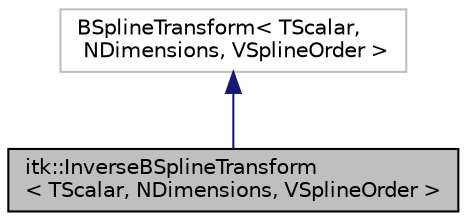 digraph "itk::InverseBSplineTransform&lt; TScalar, NDimensions, VSplineOrder &gt;"
{
  bgcolor="transparent";
  edge [fontname="Helvetica",fontsize="10",labelfontname="Helvetica",labelfontsize="10"];
  node [fontname="Helvetica",fontsize="10",shape=record];
  Node2 [label="itk::InverseBSplineTransform\l\< TScalar, NDimensions, VSplineOrder \>",height=0.2,width=0.4,color="black", fillcolor="grey75", style="filled", fontcolor="black"];
  Node3 -> Node2 [dir="back",color="midnightblue",fontsize="10",style="solid",fontname="Helvetica"];
  Node3 [label="BSplineTransform\< TScalar,\l NDimensions, VSplineOrder \>",height=0.2,width=0.4,color="grey75"];
}
